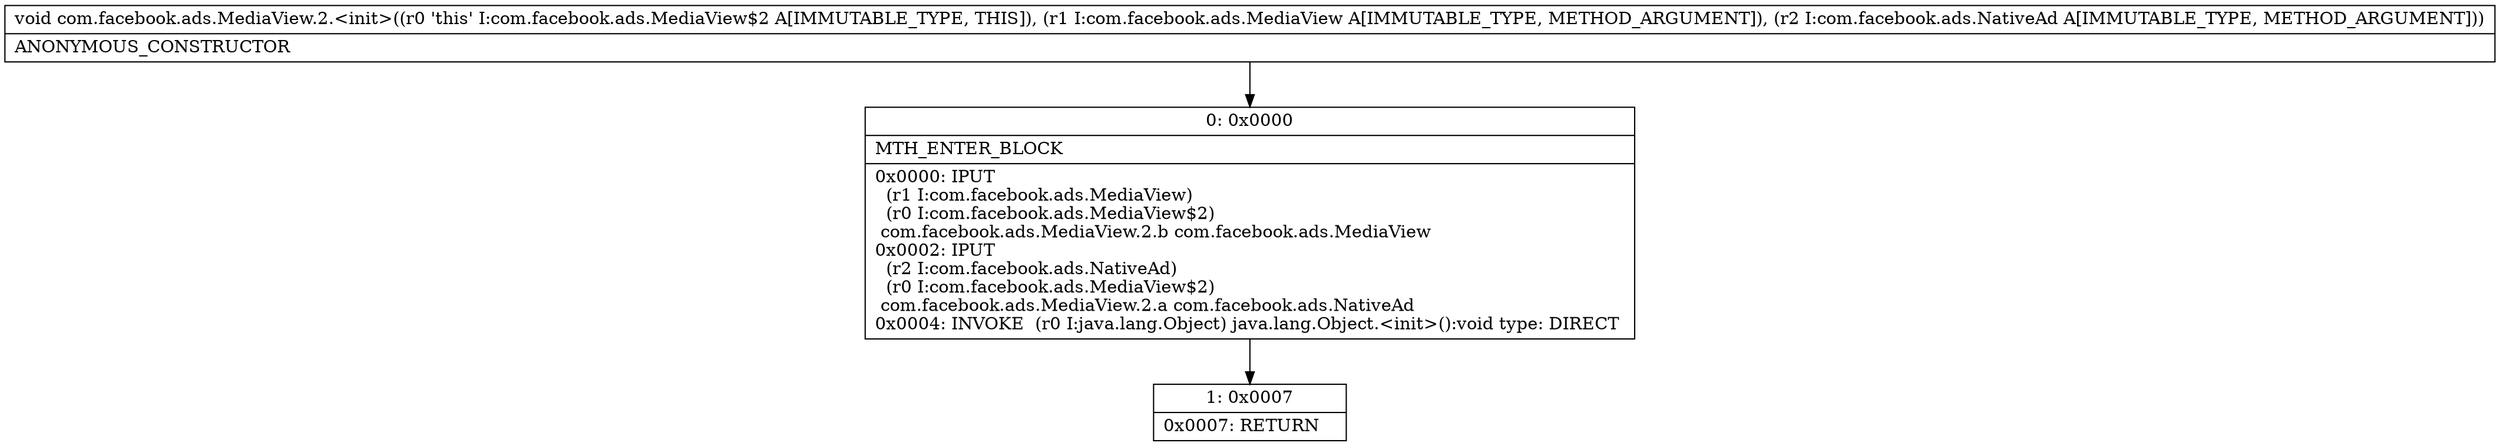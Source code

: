 digraph "CFG forcom.facebook.ads.MediaView.2.\<init\>(Lcom\/facebook\/ads\/MediaView;Lcom\/facebook\/ads\/NativeAd;)V" {
Node_0 [shape=record,label="{0\:\ 0x0000|MTH_ENTER_BLOCK\l|0x0000: IPUT  \l  (r1 I:com.facebook.ads.MediaView)\l  (r0 I:com.facebook.ads.MediaView$2)\l com.facebook.ads.MediaView.2.b com.facebook.ads.MediaView \l0x0002: IPUT  \l  (r2 I:com.facebook.ads.NativeAd)\l  (r0 I:com.facebook.ads.MediaView$2)\l com.facebook.ads.MediaView.2.a com.facebook.ads.NativeAd \l0x0004: INVOKE  (r0 I:java.lang.Object) java.lang.Object.\<init\>():void type: DIRECT \l}"];
Node_1 [shape=record,label="{1\:\ 0x0007|0x0007: RETURN   \l}"];
MethodNode[shape=record,label="{void com.facebook.ads.MediaView.2.\<init\>((r0 'this' I:com.facebook.ads.MediaView$2 A[IMMUTABLE_TYPE, THIS]), (r1 I:com.facebook.ads.MediaView A[IMMUTABLE_TYPE, METHOD_ARGUMENT]), (r2 I:com.facebook.ads.NativeAd A[IMMUTABLE_TYPE, METHOD_ARGUMENT]))  | ANONYMOUS_CONSTRUCTOR\l}"];
MethodNode -> Node_0;
Node_0 -> Node_1;
}

